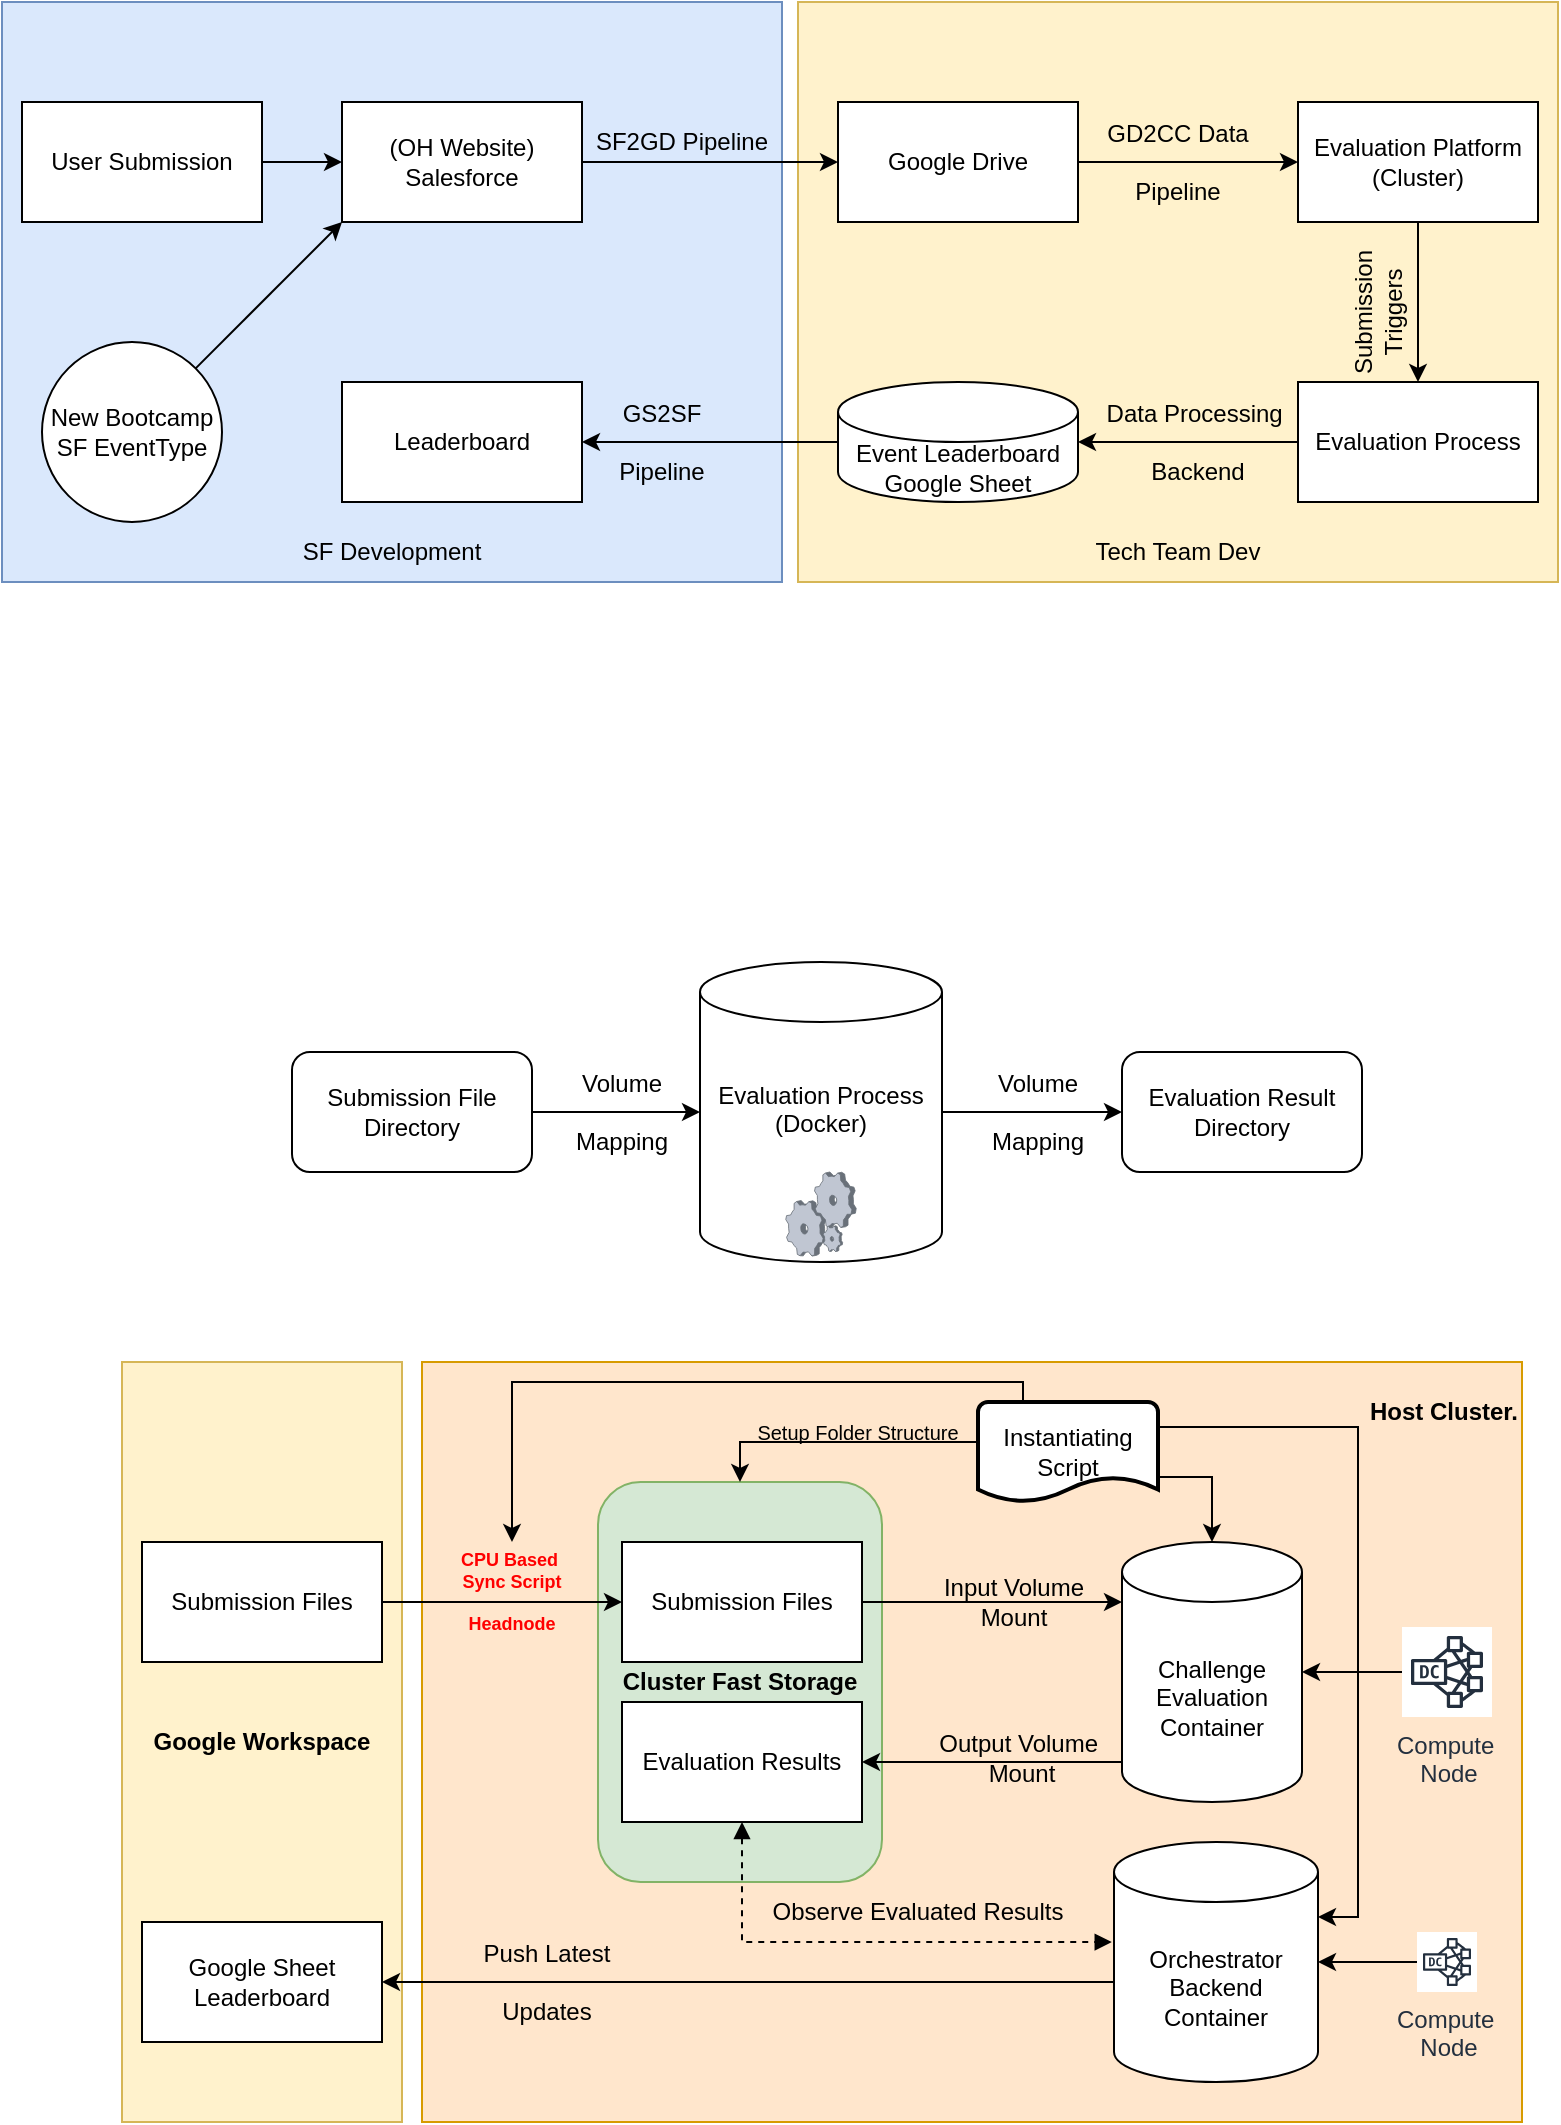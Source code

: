 <mxfile version="27.1.1">
  <diagram name="Page-1" id="oaaN-xaVI2owKklGk6Wr">
    <mxGraphModel dx="1234" dy="790" grid="1" gridSize="10" guides="1" tooltips="1" connect="1" arrows="1" fold="1" page="1" pageScale="1" pageWidth="827" pageHeight="1169" math="0" shadow="0">
      <root>
        <mxCell id="0" />
        <mxCell id="1" parent="0" />
        <mxCell id="SpqWK2JKDd9mL29cQ0X0-30" value="&lt;b&gt;Google Workspace&lt;/b&gt;" style="rounded=0;whiteSpace=wrap;html=1;fillColor=#fff2cc;strokeColor=#d6b656;" vertex="1" parent="1">
          <mxGeometry x="70" y="760" width="140" height="380" as="geometry" />
        </mxCell>
        <mxCell id="SpqWK2JKDd9mL29cQ0X0-31" value="&lt;b&gt;Host Cluster.&lt;/b&gt;&lt;div&gt;&lt;b&gt;&amp;nbsp; &amp;nbsp;&lt;/b&gt;&lt;div&gt;&lt;b&gt;&lt;br&gt;&lt;/b&gt;&lt;/div&gt;&lt;div&gt;&lt;b&gt;&lt;br&gt;&lt;/b&gt;&lt;/div&gt;&lt;div&gt;&lt;b&gt;&lt;br&gt;&lt;/b&gt;&lt;/div&gt;&lt;div&gt;&lt;b&gt;&lt;br&gt;&lt;/b&gt;&lt;/div&gt;&lt;div&gt;&lt;b&gt;&lt;br&gt;&lt;/b&gt;&lt;/div&gt;&lt;div&gt;&lt;b&gt;&lt;br&gt;&lt;/b&gt;&lt;/div&gt;&lt;div&gt;&lt;b&gt;&lt;br&gt;&lt;/b&gt;&lt;/div&gt;&lt;div&gt;&lt;b&gt;&lt;br&gt;&lt;/b&gt;&lt;/div&gt;&lt;div&gt;&lt;b&gt;&lt;br&gt;&lt;/b&gt;&lt;/div&gt;&lt;div&gt;&lt;b&gt;&lt;br&gt;&lt;/b&gt;&lt;/div&gt;&lt;div&gt;&lt;b&gt;&lt;br&gt;&lt;/b&gt;&lt;/div&gt;&lt;div&gt;&lt;b&gt;&lt;br&gt;&lt;/b&gt;&lt;/div&gt;&lt;div&gt;&lt;b&gt;&lt;br&gt;&lt;/b&gt;&lt;/div&gt;&lt;div&gt;&lt;b&gt;&lt;br&gt;&lt;/b&gt;&lt;/div&gt;&lt;div&gt;&lt;b&gt;&lt;br&gt;&lt;/b&gt;&lt;/div&gt;&lt;div&gt;&lt;b&gt;&lt;br&gt;&lt;/b&gt;&lt;/div&gt;&lt;div&gt;&lt;b&gt;&lt;br&gt;&lt;/b&gt;&lt;/div&gt;&lt;div&gt;&lt;b&gt;&lt;br&gt;&lt;/b&gt;&lt;/div&gt;&lt;div&gt;&lt;b&gt;&lt;br&gt;&lt;/b&gt;&lt;/div&gt;&lt;div&gt;&lt;b&gt;&lt;br&gt;&lt;/b&gt;&lt;/div&gt;&lt;div&gt;&lt;b&gt;&lt;br&gt;&lt;/b&gt;&lt;/div&gt;&lt;div&gt;&lt;b&gt;&amp;nbsp;&lt;/b&gt;&lt;/div&gt;&lt;/div&gt;" style="rounded=0;whiteSpace=wrap;html=1;fillColor=#ffe6cc;strokeColor=#d79b00;align=right;" vertex="1" parent="1">
          <mxGeometry x="220" y="760" width="550" height="380" as="geometry" />
        </mxCell>
        <mxCell id="SpqWK2JKDd9mL29cQ0X0-33" value="&lt;b&gt;Cluster Fast Storage&lt;/b&gt;" style="rounded=1;whiteSpace=wrap;html=1;fillColor=#d5e8d4;strokeColor=#82b366;" vertex="1" parent="1">
          <mxGeometry x="308" y="820" width="142" height="200" as="geometry" />
        </mxCell>
        <mxCell id="_-sBluXxqgNnhQlg6VW2-16" value="" style="rounded=0;whiteSpace=wrap;html=1;fillColor=#fff2cc;strokeColor=#d6b656;" parent="1" vertex="1">
          <mxGeometry x="408" y="80" width="380" height="290" as="geometry" />
        </mxCell>
        <mxCell id="_-sBluXxqgNnhQlg6VW2-12" value="" style="rounded=0;whiteSpace=wrap;html=1;fillColor=#dae8fc;strokeColor=#6c8ebf;" parent="1" vertex="1">
          <mxGeometry x="10" y="80" width="390" height="290" as="geometry" />
        </mxCell>
        <mxCell id="gr2pJImmbowWirLbpPVM-4" value="" style="edgeStyle=orthogonalEdgeStyle;rounded=0;orthogonalLoop=1;jettySize=auto;html=1;" parent="1" source="gr2pJImmbowWirLbpPVM-2" target="gr2pJImmbowWirLbpPVM-3" edge="1">
          <mxGeometry relative="1" as="geometry" />
        </mxCell>
        <mxCell id="gr2pJImmbowWirLbpPVM-2" value="Evaluation Process" style="rounded=0;whiteSpace=wrap;html=1;" parent="1" vertex="1">
          <mxGeometry x="658" y="270" width="120" height="60" as="geometry" />
        </mxCell>
        <mxCell id="gr2pJImmbowWirLbpPVM-6" value="" style="edgeStyle=orthogonalEdgeStyle;rounded=0;orthogonalLoop=1;jettySize=auto;html=1;" parent="1" source="gr2pJImmbowWirLbpPVM-3" target="gr2pJImmbowWirLbpPVM-5" edge="1">
          <mxGeometry relative="1" as="geometry" />
        </mxCell>
        <mxCell id="gr2pJImmbowWirLbpPVM-3" value="Event Leaderboard&lt;div&gt;Google Sheet&lt;/div&gt;" style="shape=cylinder3;whiteSpace=wrap;html=1;boundedLbl=1;backgroundOutline=1;size=15;" parent="1" vertex="1">
          <mxGeometry x="428" y="270" width="120" height="60" as="geometry" />
        </mxCell>
        <mxCell id="gr2pJImmbowWirLbpPVM-5" value="Leaderboard" style="rounded=0;whiteSpace=wrap;html=1;" parent="1" vertex="1">
          <mxGeometry x="180" y="270" width="120" height="60" as="geometry" />
        </mxCell>
        <mxCell id="gr2pJImmbowWirLbpPVM-11" value="" style="edgeStyle=orthogonalEdgeStyle;rounded=0;orthogonalLoop=1;jettySize=auto;html=1;" parent="1" source="gr2pJImmbowWirLbpPVM-8" target="gr2pJImmbowWirLbpPVM-10" edge="1">
          <mxGeometry relative="1" as="geometry" />
        </mxCell>
        <mxCell id="gr2pJImmbowWirLbpPVM-8" value="User Submission" style="rounded=0;whiteSpace=wrap;html=1;" parent="1" vertex="1">
          <mxGeometry x="20" y="130" width="120" height="60" as="geometry" />
        </mxCell>
        <mxCell id="gr2pJImmbowWirLbpPVM-13" value="" style="edgeStyle=orthogonalEdgeStyle;rounded=0;orthogonalLoop=1;jettySize=auto;html=1;" parent="1" source="gr2pJImmbowWirLbpPVM-10" target="gr2pJImmbowWirLbpPVM-12" edge="1">
          <mxGeometry relative="1" as="geometry" />
        </mxCell>
        <mxCell id="gr2pJImmbowWirLbpPVM-10" value="&lt;div&gt;(OH Website)&lt;/div&gt;Salesforce" style="whiteSpace=wrap;html=1;rounded=0;" parent="1" vertex="1">
          <mxGeometry x="180" y="130" width="120" height="60" as="geometry" />
        </mxCell>
        <mxCell id="gr2pJImmbowWirLbpPVM-15" value="" style="edgeStyle=orthogonalEdgeStyle;rounded=0;orthogonalLoop=1;jettySize=auto;html=1;" parent="1" source="gr2pJImmbowWirLbpPVM-12" target="gr2pJImmbowWirLbpPVM-14" edge="1">
          <mxGeometry relative="1" as="geometry" />
        </mxCell>
        <mxCell id="gr2pJImmbowWirLbpPVM-12" value="Google Drive" style="whiteSpace=wrap;html=1;rounded=0;" parent="1" vertex="1">
          <mxGeometry x="428" y="130" width="120" height="60" as="geometry" />
        </mxCell>
        <mxCell id="gr2pJImmbowWirLbpPVM-16" value="" style="edgeStyle=orthogonalEdgeStyle;rounded=0;orthogonalLoop=1;jettySize=auto;html=1;" parent="1" source="gr2pJImmbowWirLbpPVM-14" target="gr2pJImmbowWirLbpPVM-2" edge="1">
          <mxGeometry relative="1" as="geometry" />
        </mxCell>
        <mxCell id="gr2pJImmbowWirLbpPVM-14" value="Evaluation Platform&lt;div&gt;(Cluster)&lt;/div&gt;" style="whiteSpace=wrap;html=1;rounded=0;" parent="1" vertex="1">
          <mxGeometry x="658" y="130" width="120" height="60" as="geometry" />
        </mxCell>
        <mxCell id="_-sBluXxqgNnhQlg6VW2-1" value="SF2GD Pipeline" style="text;html=1;align=center;verticalAlign=middle;whiteSpace=wrap;rounded=0;" parent="1" vertex="1">
          <mxGeometry x="300" y="140" width="100" height="20" as="geometry" />
        </mxCell>
        <mxCell id="_-sBluXxqgNnhQlg6VW2-3" value="GD2CC Data&lt;div&gt;&lt;br&gt;&lt;/div&gt;&lt;div&gt;Pipeline&lt;/div&gt;" style="text;html=1;align=center;verticalAlign=middle;whiteSpace=wrap;rounded=0;" parent="1" vertex="1">
          <mxGeometry x="518" y="145" width="160" height="30" as="geometry" />
        </mxCell>
        <mxCell id="_-sBluXxqgNnhQlg6VW2-5" value="Submission Triggers" style="text;html=1;align=center;verticalAlign=middle;whiteSpace=wrap;rounded=0;rotation=-90;" parent="1" vertex="1">
          <mxGeometry x="668" y="220" width="60" height="30" as="geometry" />
        </mxCell>
        <mxCell id="_-sBluXxqgNnhQlg6VW2-6" value="Data Processing&amp;nbsp;&lt;div&gt;&lt;br&gt;&lt;/div&gt;&lt;div&gt;Backend&lt;/div&gt;" style="text;html=1;align=center;verticalAlign=middle;whiteSpace=wrap;rounded=0;rotation=0;" parent="1" vertex="1">
          <mxGeometry x="558" y="285" width="100" height="30" as="geometry" />
        </mxCell>
        <mxCell id="_-sBluXxqgNnhQlg6VW2-11" value="GS2SF&lt;div&gt;&lt;br&gt;&lt;/div&gt;&lt;div&gt;Pipeline&lt;/div&gt;" style="text;html=1;align=center;verticalAlign=middle;whiteSpace=wrap;rounded=0;" parent="1" vertex="1">
          <mxGeometry x="310" y="285" width="60" height="30" as="geometry" />
        </mxCell>
        <mxCell id="_-sBluXxqgNnhQlg6VW2-13" value="SF Development" style="text;html=1;align=center;verticalAlign=middle;whiteSpace=wrap;rounded=0;" parent="1" vertex="1">
          <mxGeometry x="155" y="340" width="100" height="30" as="geometry" />
        </mxCell>
        <mxCell id="_-sBluXxqgNnhQlg6VW2-14" value="New Bootcamp&lt;div&gt;SF EventType&lt;/div&gt;" style="ellipse;whiteSpace=wrap;html=1;aspect=fixed;" parent="1" vertex="1">
          <mxGeometry x="30" y="250" width="90" height="90" as="geometry" />
        </mxCell>
        <mxCell id="_-sBluXxqgNnhQlg6VW2-15" value="" style="endArrow=classic;html=1;rounded=0;exitX=1;exitY=0;exitDx=0;exitDy=0;entryX=0;entryY=1;entryDx=0;entryDy=0;" parent="1" source="_-sBluXxqgNnhQlg6VW2-14" target="gr2pJImmbowWirLbpPVM-10" edge="1">
          <mxGeometry width="50" height="50" relative="1" as="geometry">
            <mxPoint x="480" y="390" as="sourcePoint" />
            <mxPoint x="530" y="340" as="targetPoint" />
          </mxGeometry>
        </mxCell>
        <mxCell id="_-sBluXxqgNnhQlg6VW2-17" value="Tech Team Dev" style="text;html=1;align=center;verticalAlign=middle;whiteSpace=wrap;rounded=0;" parent="1" vertex="1">
          <mxGeometry x="538" y="340" width="120" height="30" as="geometry" />
        </mxCell>
        <mxCell id="8gj9geVY3_DfCZQZ7S0--6" value="" style="edgeStyle=orthogonalEdgeStyle;rounded=0;orthogonalLoop=1;jettySize=auto;html=1;" parent="1" source="8gj9geVY3_DfCZQZ7S0--1" target="8gj9geVY3_DfCZQZ7S0--5" edge="1">
          <mxGeometry relative="1" as="geometry" />
        </mxCell>
        <mxCell id="8gj9geVY3_DfCZQZ7S0--1" value="&lt;div&gt;Evaluation Process&lt;/div&gt;(Docker)&lt;div&gt;&lt;br&gt;&lt;/div&gt;&lt;div&gt;&lt;br&gt;&lt;/div&gt;" style="shape=cylinder3;whiteSpace=wrap;html=1;boundedLbl=1;backgroundOutline=1;size=15;" parent="1" vertex="1">
          <mxGeometry x="359" y="560" width="121" height="150" as="geometry" />
        </mxCell>
        <mxCell id="8gj9geVY3_DfCZQZ7S0--3" value="" style="edgeStyle=orthogonalEdgeStyle;rounded=0;orthogonalLoop=1;jettySize=auto;html=1;" parent="1" source="8gj9geVY3_DfCZQZ7S0--2" target="8gj9geVY3_DfCZQZ7S0--1" edge="1">
          <mxGeometry relative="1" as="geometry" />
        </mxCell>
        <mxCell id="8gj9geVY3_DfCZQZ7S0--2" value="Submission File Directory" style="rounded=1;whiteSpace=wrap;html=1;" parent="1" vertex="1">
          <mxGeometry x="155" y="605" width="120" height="60" as="geometry" />
        </mxCell>
        <mxCell id="8gj9geVY3_DfCZQZ7S0--4" value="Volume&lt;div&gt;&amp;nbsp;&lt;/div&gt;&lt;div&gt;Mapping&lt;/div&gt;" style="text;html=1;align=center;verticalAlign=middle;whiteSpace=wrap;rounded=0;" parent="1" vertex="1">
          <mxGeometry x="290" y="620" width="60" height="30" as="geometry" />
        </mxCell>
        <mxCell id="8gj9geVY3_DfCZQZ7S0--5" value="Evaluation Result&lt;div&gt;Directory&lt;/div&gt;" style="rounded=1;whiteSpace=wrap;html=1;" parent="1" vertex="1">
          <mxGeometry x="570" y="605" width="120" height="60" as="geometry" />
        </mxCell>
        <mxCell id="8gj9geVY3_DfCZQZ7S0--8" value="Volume&lt;div&gt;&amp;nbsp;&lt;/div&gt;&lt;div&gt;Mapping&lt;/div&gt;" style="text;html=1;align=center;verticalAlign=middle;whiteSpace=wrap;rounded=0;" parent="1" vertex="1">
          <mxGeometry x="498" y="620" width="60" height="30" as="geometry" />
        </mxCell>
        <mxCell id="8gj9geVY3_DfCZQZ7S0--10" value="" style="verticalLabelPosition=bottom;sketch=0;aspect=fixed;html=1;verticalAlign=top;strokeColor=none;align=center;outlineConnect=0;shape=mxgraph.citrix.process;" parent="1" vertex="1">
          <mxGeometry x="401.88" y="665" width="35.23" height="42" as="geometry" />
        </mxCell>
        <mxCell id="SpqWK2JKDd9mL29cQ0X0-3" value="" style="edgeStyle=orthogonalEdgeStyle;rounded=0;orthogonalLoop=1;jettySize=auto;html=1;" edge="1" parent="1" source="SpqWK2JKDd9mL29cQ0X0-1" target="SpqWK2JKDd9mL29cQ0X0-2">
          <mxGeometry relative="1" as="geometry" />
        </mxCell>
        <mxCell id="SpqWK2JKDd9mL29cQ0X0-1" value="Submission Files" style="rounded=0;whiteSpace=wrap;html=1;" vertex="1" parent="1">
          <mxGeometry x="80" y="850" width="120" height="60" as="geometry" />
        </mxCell>
        <mxCell id="SpqWK2JKDd9mL29cQ0X0-19" value="" style="edgeStyle=orthogonalEdgeStyle;rounded=0;orthogonalLoop=1;jettySize=auto;html=1;" edge="1" parent="1" source="SpqWK2JKDd9mL29cQ0X0-2" target="SpqWK2JKDd9mL29cQ0X0-18">
          <mxGeometry relative="1" as="geometry">
            <Array as="points">
              <mxPoint x="490" y="880" />
              <mxPoint x="490" y="880" />
            </Array>
          </mxGeometry>
        </mxCell>
        <mxCell id="SpqWK2JKDd9mL29cQ0X0-2" value="Submission Files" style="rounded=0;whiteSpace=wrap;html=1;" vertex="1" parent="1">
          <mxGeometry x="320" y="850" width="120" height="60" as="geometry" />
        </mxCell>
        <mxCell id="SpqWK2JKDd9mL29cQ0X0-7" value="Evaluation Results" style="rounded=0;whiteSpace=wrap;html=1;" vertex="1" parent="1">
          <mxGeometry x="320" y="930" width="120" height="60" as="geometry" />
        </mxCell>
        <mxCell id="SpqWK2JKDd9mL29cQ0X0-16" style="edgeStyle=orthogonalEdgeStyle;rounded=0;orthogonalLoop=1;jettySize=auto;html=1;exitX=0;exitY=0;exitDx=0;exitDy=82.5;exitPerimeter=0;entryX=1;entryY=0.5;entryDx=0;entryDy=0;" edge="1" parent="1" source="SpqWK2JKDd9mL29cQ0X0-13" target="SpqWK2JKDd9mL29cQ0X0-15">
          <mxGeometry relative="1" as="geometry">
            <Array as="points">
              <mxPoint x="566" y="1070" />
            </Array>
          </mxGeometry>
        </mxCell>
        <mxCell id="SpqWK2JKDd9mL29cQ0X0-13" value="&lt;div&gt;Orchestrator&lt;/div&gt;&lt;div&gt;Backend Container&lt;/div&gt;" style="shape=cylinder3;whiteSpace=wrap;html=1;boundedLbl=1;backgroundOutline=1;size=15;" vertex="1" parent="1">
          <mxGeometry x="566" y="1000" width="102" height="120" as="geometry" />
        </mxCell>
        <mxCell id="SpqWK2JKDd9mL29cQ0X0-14" style="edgeStyle=orthogonalEdgeStyle;rounded=0;orthogonalLoop=1;jettySize=auto;html=1;exitX=0.5;exitY=1;exitDx=0;exitDy=0;entryX=-0.011;entryY=0.417;entryDx=0;entryDy=0;entryPerimeter=0;curved=0;endArrow=block;endFill=1;startArrow=block;startFill=1;dashed=1;" edge="1" parent="1" source="SpqWK2JKDd9mL29cQ0X0-7" target="SpqWK2JKDd9mL29cQ0X0-13">
          <mxGeometry relative="1" as="geometry">
            <Array as="points">
              <mxPoint x="380" y="1050" />
            </Array>
          </mxGeometry>
        </mxCell>
        <mxCell id="SpqWK2JKDd9mL29cQ0X0-15" value="Google Sheet Leaderboard" style="rounded=0;whiteSpace=wrap;html=1;" vertex="1" parent="1">
          <mxGeometry x="80" y="1040" width="120" height="60" as="geometry" />
        </mxCell>
        <mxCell id="SpqWK2JKDd9mL29cQ0X0-21" style="edgeStyle=orthogonalEdgeStyle;rounded=0;orthogonalLoop=1;jettySize=auto;html=1;exitX=0;exitY=0;exitDx=0;exitDy=90;exitPerimeter=0;entryX=1;entryY=0.5;entryDx=0;entryDy=0;" edge="1" parent="1" source="SpqWK2JKDd9mL29cQ0X0-18" target="SpqWK2JKDd9mL29cQ0X0-7">
          <mxGeometry relative="1" as="geometry">
            <Array as="points">
              <mxPoint x="600" y="960" />
            </Array>
          </mxGeometry>
        </mxCell>
        <mxCell id="SpqWK2JKDd9mL29cQ0X0-18" value="&lt;div&gt;Challenge Evaluation Container&lt;/div&gt;" style="shape=cylinder3;whiteSpace=wrap;html=1;boundedLbl=1;backgroundOutline=1;size=15;" vertex="1" parent="1">
          <mxGeometry x="570" y="850" width="90" height="130" as="geometry" />
        </mxCell>
        <mxCell id="SpqWK2JKDd9mL29cQ0X0-27" value="" style="edgeStyle=orthogonalEdgeStyle;rounded=0;orthogonalLoop=1;jettySize=auto;html=1;" edge="1" parent="1" source="SpqWK2JKDd9mL29cQ0X0-25" target="SpqWK2JKDd9mL29cQ0X0-18">
          <mxGeometry relative="1" as="geometry" />
        </mxCell>
        <mxCell id="SpqWK2JKDd9mL29cQ0X0-25" value="Compute&amp;nbsp;&lt;div&gt;Node&lt;/div&gt;" style="sketch=0;outlineConnect=0;fontColor=#232F3E;gradientColor=none;strokeColor=#232F3E;fillColor=#ffffff;dashed=0;verticalLabelPosition=bottom;verticalAlign=top;align=center;html=1;fontSize=12;fontStyle=0;aspect=fixed;shape=mxgraph.aws4.resourceIcon;resIcon=mxgraph.aws4.dense_compute_node;" vertex="1" parent="1">
          <mxGeometry x="710" y="892.5" width="45" height="45" as="geometry" />
        </mxCell>
        <mxCell id="SpqWK2JKDd9mL29cQ0X0-29" value="" style="edgeStyle=orthogonalEdgeStyle;rounded=0;orthogonalLoop=1;jettySize=auto;html=1;" edge="1" parent="1" source="SpqWK2JKDd9mL29cQ0X0-28" target="SpqWK2JKDd9mL29cQ0X0-13">
          <mxGeometry relative="1" as="geometry" />
        </mxCell>
        <mxCell id="SpqWK2JKDd9mL29cQ0X0-28" value="Compute&amp;nbsp;&lt;div&gt;Node&lt;/div&gt;" style="sketch=0;outlineConnect=0;fontColor=#232F3E;gradientColor=none;strokeColor=#232F3E;fillColor=#ffffff;dashed=0;verticalLabelPosition=bottom;verticalAlign=top;align=center;html=1;fontSize=12;fontStyle=0;aspect=fixed;shape=mxgraph.aws4.resourceIcon;resIcon=mxgraph.aws4.dense_compute_node;" vertex="1" parent="1">
          <mxGeometry x="717.5" y="1045" width="30" height="30" as="geometry" />
        </mxCell>
        <mxCell id="SpqWK2JKDd9mL29cQ0X0-32" value="&lt;b&gt;&lt;font style=&quot;color: rgb(255, 0, 0);&quot;&gt;CPU Based&amp;nbsp;&lt;/font&gt;&lt;/b&gt;&lt;div&gt;&lt;b&gt;&lt;font style=&quot;color: rgb(255, 0, 0);&quot;&gt;Sync Script&lt;/font&gt;&lt;/b&gt;&lt;div&gt;&lt;br&gt;&lt;/div&gt;&lt;div&gt;&lt;b&gt;&lt;font style=&quot;color: rgb(255, 0, 0);&quot;&gt;Headnode&lt;/font&gt;&lt;/b&gt;&lt;/div&gt;&lt;/div&gt;" style="text;html=1;align=center;verticalAlign=middle;whiteSpace=wrap;rounded=0;fontSize=9;" vertex="1" parent="1">
          <mxGeometry x="230" y="860" width="70" height="30" as="geometry" />
        </mxCell>
        <mxCell id="SpqWK2JKDd9mL29cQ0X0-34" value="Input Volume&lt;div&gt;Mount&lt;/div&gt;" style="text;html=1;align=center;verticalAlign=middle;whiteSpace=wrap;rounded=0;" vertex="1" parent="1">
          <mxGeometry x="466" y="865" width="100" height="30" as="geometry" />
        </mxCell>
        <mxCell id="SpqWK2JKDd9mL29cQ0X0-36" value="Output Volume&lt;span style=&quot;background-color: transparent; color: light-dark(rgb(0, 0, 0), rgb(255, 255, 255));&quot;&gt;&amp;nbsp;&lt;/span&gt;&lt;div&gt;Mount&lt;/div&gt;" style="text;html=1;align=center;verticalAlign=middle;whiteSpace=wrap;rounded=0;" vertex="1" parent="1">
          <mxGeometry x="470" y="943" width="100" height="30" as="geometry" />
        </mxCell>
        <mxCell id="SpqWK2JKDd9mL29cQ0X0-39" value="Push Lates&lt;span style=&quot;background-color: transparent; color: light-dark(rgb(0, 0, 0), rgb(255, 255, 255));&quot;&gt;t&lt;/span&gt;&lt;div&gt;&lt;br&gt;&lt;div&gt;&lt;div&gt;Updates&lt;/div&gt;&lt;/div&gt;&lt;/div&gt;" style="text;html=1;align=center;verticalAlign=middle;whiteSpace=wrap;rounded=0;" vertex="1" parent="1">
          <mxGeometry x="215" y="1055" width="135" height="30" as="geometry" />
        </mxCell>
        <mxCell id="SpqWK2JKDd9mL29cQ0X0-40" value="Observe Evaluated Results" style="text;html=1;align=center;verticalAlign=middle;whiteSpace=wrap;rounded=0;" vertex="1" parent="1">
          <mxGeometry x="388" y="1020" width="160" height="30" as="geometry" />
        </mxCell>
        <mxCell id="SpqWK2JKDd9mL29cQ0X0-42" value="&lt;font style=&quot;font-size: 10px;&quot;&gt;Setup Folder Structure&lt;/font&gt;" style="text;html=1;align=center;verticalAlign=middle;whiteSpace=wrap;rounded=0;" vertex="1" parent="1">
          <mxGeometry x="378" y="780" width="120" height="30" as="geometry" />
        </mxCell>
        <mxCell id="SpqWK2JKDd9mL29cQ0X0-44" style="edgeStyle=orthogonalEdgeStyle;rounded=0;orthogonalLoop=1;jettySize=auto;html=1;exitX=0;exitY=0.25;exitDx=0;exitDy=0;exitPerimeter=0;entryX=0.5;entryY=0;entryDx=0;entryDy=0;" edge="1" parent="1" source="SpqWK2JKDd9mL29cQ0X0-43" target="SpqWK2JKDd9mL29cQ0X0-33">
          <mxGeometry relative="1" as="geometry">
            <Array as="points">
              <mxPoint x="498" y="800" />
              <mxPoint x="379" y="800" />
            </Array>
          </mxGeometry>
        </mxCell>
        <mxCell id="SpqWK2JKDd9mL29cQ0X0-50" style="edgeStyle=orthogonalEdgeStyle;rounded=0;orthogonalLoop=1;jettySize=auto;html=1;exitX=0.25;exitY=0;exitDx=0;exitDy=0;exitPerimeter=0;" edge="1" parent="1" source="SpqWK2JKDd9mL29cQ0X0-43">
          <mxGeometry relative="1" as="geometry">
            <mxPoint x="265" y="850" as="targetPoint" />
            <Array as="points">
              <mxPoint x="521" y="770" />
              <mxPoint x="265" y="770" />
            </Array>
          </mxGeometry>
        </mxCell>
        <mxCell id="SpqWK2JKDd9mL29cQ0X0-43" value="Instantiating Script" style="strokeWidth=2;html=1;shape=mxgraph.flowchart.document2;whiteSpace=wrap;size=0.25;" vertex="1" parent="1">
          <mxGeometry x="498" y="780" width="90" height="50" as="geometry" />
        </mxCell>
        <mxCell id="SpqWK2JKDd9mL29cQ0X0-48" style="edgeStyle=orthogonalEdgeStyle;rounded=0;orthogonalLoop=1;jettySize=auto;html=1;exitX=1;exitY=0.75;exitDx=0;exitDy=0;exitPerimeter=0;entryX=0.5;entryY=0;entryDx=0;entryDy=0;entryPerimeter=0;" edge="1" parent="1" source="SpqWK2JKDd9mL29cQ0X0-43" target="SpqWK2JKDd9mL29cQ0X0-18">
          <mxGeometry relative="1" as="geometry" />
        </mxCell>
        <mxCell id="SpqWK2JKDd9mL29cQ0X0-49" style="edgeStyle=orthogonalEdgeStyle;rounded=0;orthogonalLoop=1;jettySize=auto;html=1;exitX=1;exitY=0.25;exitDx=0;exitDy=0;exitPerimeter=0;entryX=1;entryY=0;entryDx=0;entryDy=37.5;entryPerimeter=0;" edge="1" parent="1" source="SpqWK2JKDd9mL29cQ0X0-43" target="SpqWK2JKDd9mL29cQ0X0-13">
          <mxGeometry relative="1" as="geometry" />
        </mxCell>
      </root>
    </mxGraphModel>
  </diagram>
</mxfile>
